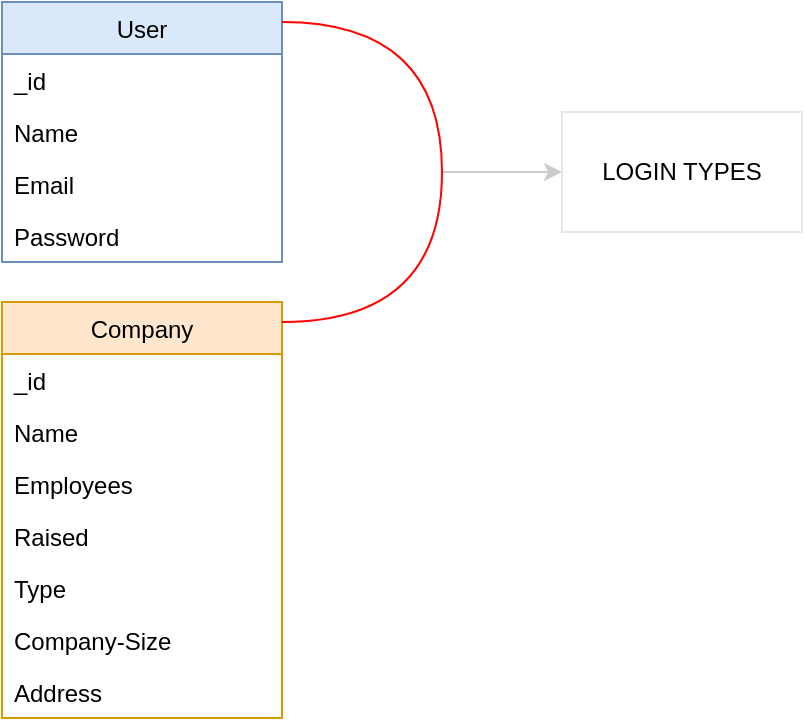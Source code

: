 <mxfile version="14.8.3" type="github">
  <diagram id="C5RBs43oDa-KdzZeNtuy" name="Page-1">
    <mxGraphModel dx="813" dy="439" grid="1" gridSize="10" guides="1" tooltips="1" connect="1" arrows="1" fold="1" page="1" pageScale="1" pageWidth="827" pageHeight="1169" math="0" shadow="0">
      <root>
        <mxCell id="WIyWlLk6GJQsqaUBKTNV-0" />
        <mxCell id="WIyWlLk6GJQsqaUBKTNV-1" parent="WIyWlLk6GJQsqaUBKTNV-0" />
        <mxCell id="w9PfAmDQ78Yxs_vu04Zt-82" value="Company" style="swimlane;fontStyle=0;childLayout=stackLayout;horizontal=1;startSize=26;horizontalStack=0;resizeParent=1;resizeParentMax=0;resizeLast=0;collapsible=1;marginBottom=0;fillColor=#ffe6cc;strokeColor=#d79b00;" vertex="1" parent="WIyWlLk6GJQsqaUBKTNV-1">
          <mxGeometry x="100" y="240" width="140" height="208" as="geometry" />
        </mxCell>
        <mxCell id="w9PfAmDQ78Yxs_vu04Zt-94" value="_id" style="text;strokeColor=none;fillColor=none;align=left;verticalAlign=top;spacingLeft=4;spacingRight=4;overflow=hidden;rotatable=0;points=[[0,0.5],[1,0.5]];portConstraint=eastwest;" vertex="1" parent="w9PfAmDQ78Yxs_vu04Zt-82">
          <mxGeometry y="26" width="140" height="26" as="geometry" />
        </mxCell>
        <mxCell id="w9PfAmDQ78Yxs_vu04Zt-83" value="Name" style="text;strokeColor=none;fillColor=none;align=left;verticalAlign=top;spacingLeft=4;spacingRight=4;overflow=hidden;rotatable=0;points=[[0,0.5],[1,0.5]];portConstraint=eastwest;" vertex="1" parent="w9PfAmDQ78Yxs_vu04Zt-82">
          <mxGeometry y="52" width="140" height="26" as="geometry" />
        </mxCell>
        <mxCell id="w9PfAmDQ78Yxs_vu04Zt-85" value="Employees" style="text;strokeColor=none;fillColor=none;align=left;verticalAlign=top;spacingLeft=4;spacingRight=4;overflow=hidden;rotatable=0;points=[[0,0.5],[1,0.5]];portConstraint=eastwest;" vertex="1" parent="w9PfAmDQ78Yxs_vu04Zt-82">
          <mxGeometry y="78" width="140" height="26" as="geometry" />
        </mxCell>
        <mxCell id="w9PfAmDQ78Yxs_vu04Zt-84" value="Raised" style="text;strokeColor=none;fillColor=none;align=left;verticalAlign=top;spacingLeft=4;spacingRight=4;overflow=hidden;rotatable=0;points=[[0,0.5],[1,0.5]];portConstraint=eastwest;" vertex="1" parent="w9PfAmDQ78Yxs_vu04Zt-82">
          <mxGeometry y="104" width="140" height="26" as="geometry" />
        </mxCell>
        <mxCell id="w9PfAmDQ78Yxs_vu04Zt-89" value="Type" style="text;strokeColor=none;fillColor=none;align=left;verticalAlign=top;spacingLeft=4;spacingRight=4;overflow=hidden;rotatable=0;points=[[0,0.5],[1,0.5]];portConstraint=eastwest;" vertex="1" parent="w9PfAmDQ78Yxs_vu04Zt-82">
          <mxGeometry y="130" width="140" height="26" as="geometry" />
        </mxCell>
        <mxCell id="w9PfAmDQ78Yxs_vu04Zt-91" value="Company-Size" style="text;strokeColor=none;fillColor=none;align=left;verticalAlign=top;spacingLeft=4;spacingRight=4;overflow=hidden;rotatable=0;points=[[0,0.5],[1,0.5]];portConstraint=eastwest;" vertex="1" parent="w9PfAmDQ78Yxs_vu04Zt-82">
          <mxGeometry y="156" width="140" height="26" as="geometry" />
        </mxCell>
        <mxCell id="w9PfAmDQ78Yxs_vu04Zt-92" value="Address" style="text;strokeColor=none;fillColor=none;align=left;verticalAlign=top;spacingLeft=4;spacingRight=4;overflow=hidden;rotatable=0;points=[[0,0.5],[1,0.5]];portConstraint=eastwest;" vertex="1" parent="w9PfAmDQ78Yxs_vu04Zt-82">
          <mxGeometry y="182" width="140" height="26" as="geometry" />
        </mxCell>
        <mxCell id="w9PfAmDQ78Yxs_vu04Zt-95" value="User" style="swimlane;fontStyle=0;childLayout=stackLayout;horizontal=1;startSize=26;fillColor=#dae8fc;horizontalStack=0;resizeParent=1;resizeParentMax=0;resizeLast=0;collapsible=1;marginBottom=0;strokeColor=#6c8ebf;" vertex="1" parent="WIyWlLk6GJQsqaUBKTNV-1">
          <mxGeometry x="100" y="90" width="140" height="130" as="geometry" />
        </mxCell>
        <mxCell id="w9PfAmDQ78Yxs_vu04Zt-96" value="_id" style="text;strokeColor=none;fillColor=none;align=left;verticalAlign=top;spacingLeft=4;spacingRight=4;overflow=hidden;rotatable=0;points=[[0,0.5],[1,0.5]];portConstraint=eastwest;" vertex="1" parent="w9PfAmDQ78Yxs_vu04Zt-95">
          <mxGeometry y="26" width="140" height="26" as="geometry" />
        </mxCell>
        <mxCell id="w9PfAmDQ78Yxs_vu04Zt-97" value="Name" style="text;strokeColor=none;fillColor=none;align=left;verticalAlign=top;spacingLeft=4;spacingRight=4;overflow=hidden;rotatable=0;points=[[0,0.5],[1,0.5]];portConstraint=eastwest;" vertex="1" parent="w9PfAmDQ78Yxs_vu04Zt-95">
          <mxGeometry y="52" width="140" height="26" as="geometry" />
        </mxCell>
        <mxCell id="w9PfAmDQ78Yxs_vu04Zt-98" value="Email" style="text;strokeColor=none;fillColor=none;align=left;verticalAlign=top;spacingLeft=4;spacingRight=4;overflow=hidden;rotatable=0;points=[[0,0.5],[1,0.5]];portConstraint=eastwest;" vertex="1" parent="w9PfAmDQ78Yxs_vu04Zt-95">
          <mxGeometry y="78" width="140" height="26" as="geometry" />
        </mxCell>
        <mxCell id="w9PfAmDQ78Yxs_vu04Zt-100" value="Password" style="text;strokeColor=none;fillColor=none;align=left;verticalAlign=top;spacingLeft=4;spacingRight=4;overflow=hidden;rotatable=0;points=[[0,0.5],[1,0.5]];portConstraint=eastwest;" vertex="1" parent="w9PfAmDQ78Yxs_vu04Zt-95">
          <mxGeometry y="104" width="140" height="26" as="geometry" />
        </mxCell>
        <mxCell id="w9PfAmDQ78Yxs_vu04Zt-115" value="" style="edgeStyle=orthogonalEdgeStyle;rounded=0;orthogonalLoop=1;jettySize=auto;html=1;strokeColor=#CCCCCC;" edge="1" parent="WIyWlLk6GJQsqaUBKTNV-1" source="w9PfAmDQ78Yxs_vu04Zt-113" target="w9PfAmDQ78Yxs_vu04Zt-114">
          <mxGeometry relative="1" as="geometry" />
        </mxCell>
        <mxCell id="w9PfAmDQ78Yxs_vu04Zt-113" value="" style="shape=requiredInterface;html=1;verticalLabelPosition=bottom;strokeColor=#FF0303;fillColor=#FFFFFF;" vertex="1" parent="WIyWlLk6GJQsqaUBKTNV-1">
          <mxGeometry x="240" y="100" width="80" height="150" as="geometry" />
        </mxCell>
        <mxCell id="w9PfAmDQ78Yxs_vu04Zt-114" value="LOGIN TYPES" style="whiteSpace=wrap;html=1;fillColor=#FFFFFF;strokeColor=#E6E6E6;" vertex="1" parent="WIyWlLk6GJQsqaUBKTNV-1">
          <mxGeometry x="380" y="145" width="120" height="60" as="geometry" />
        </mxCell>
      </root>
    </mxGraphModel>
  </diagram>
</mxfile>
